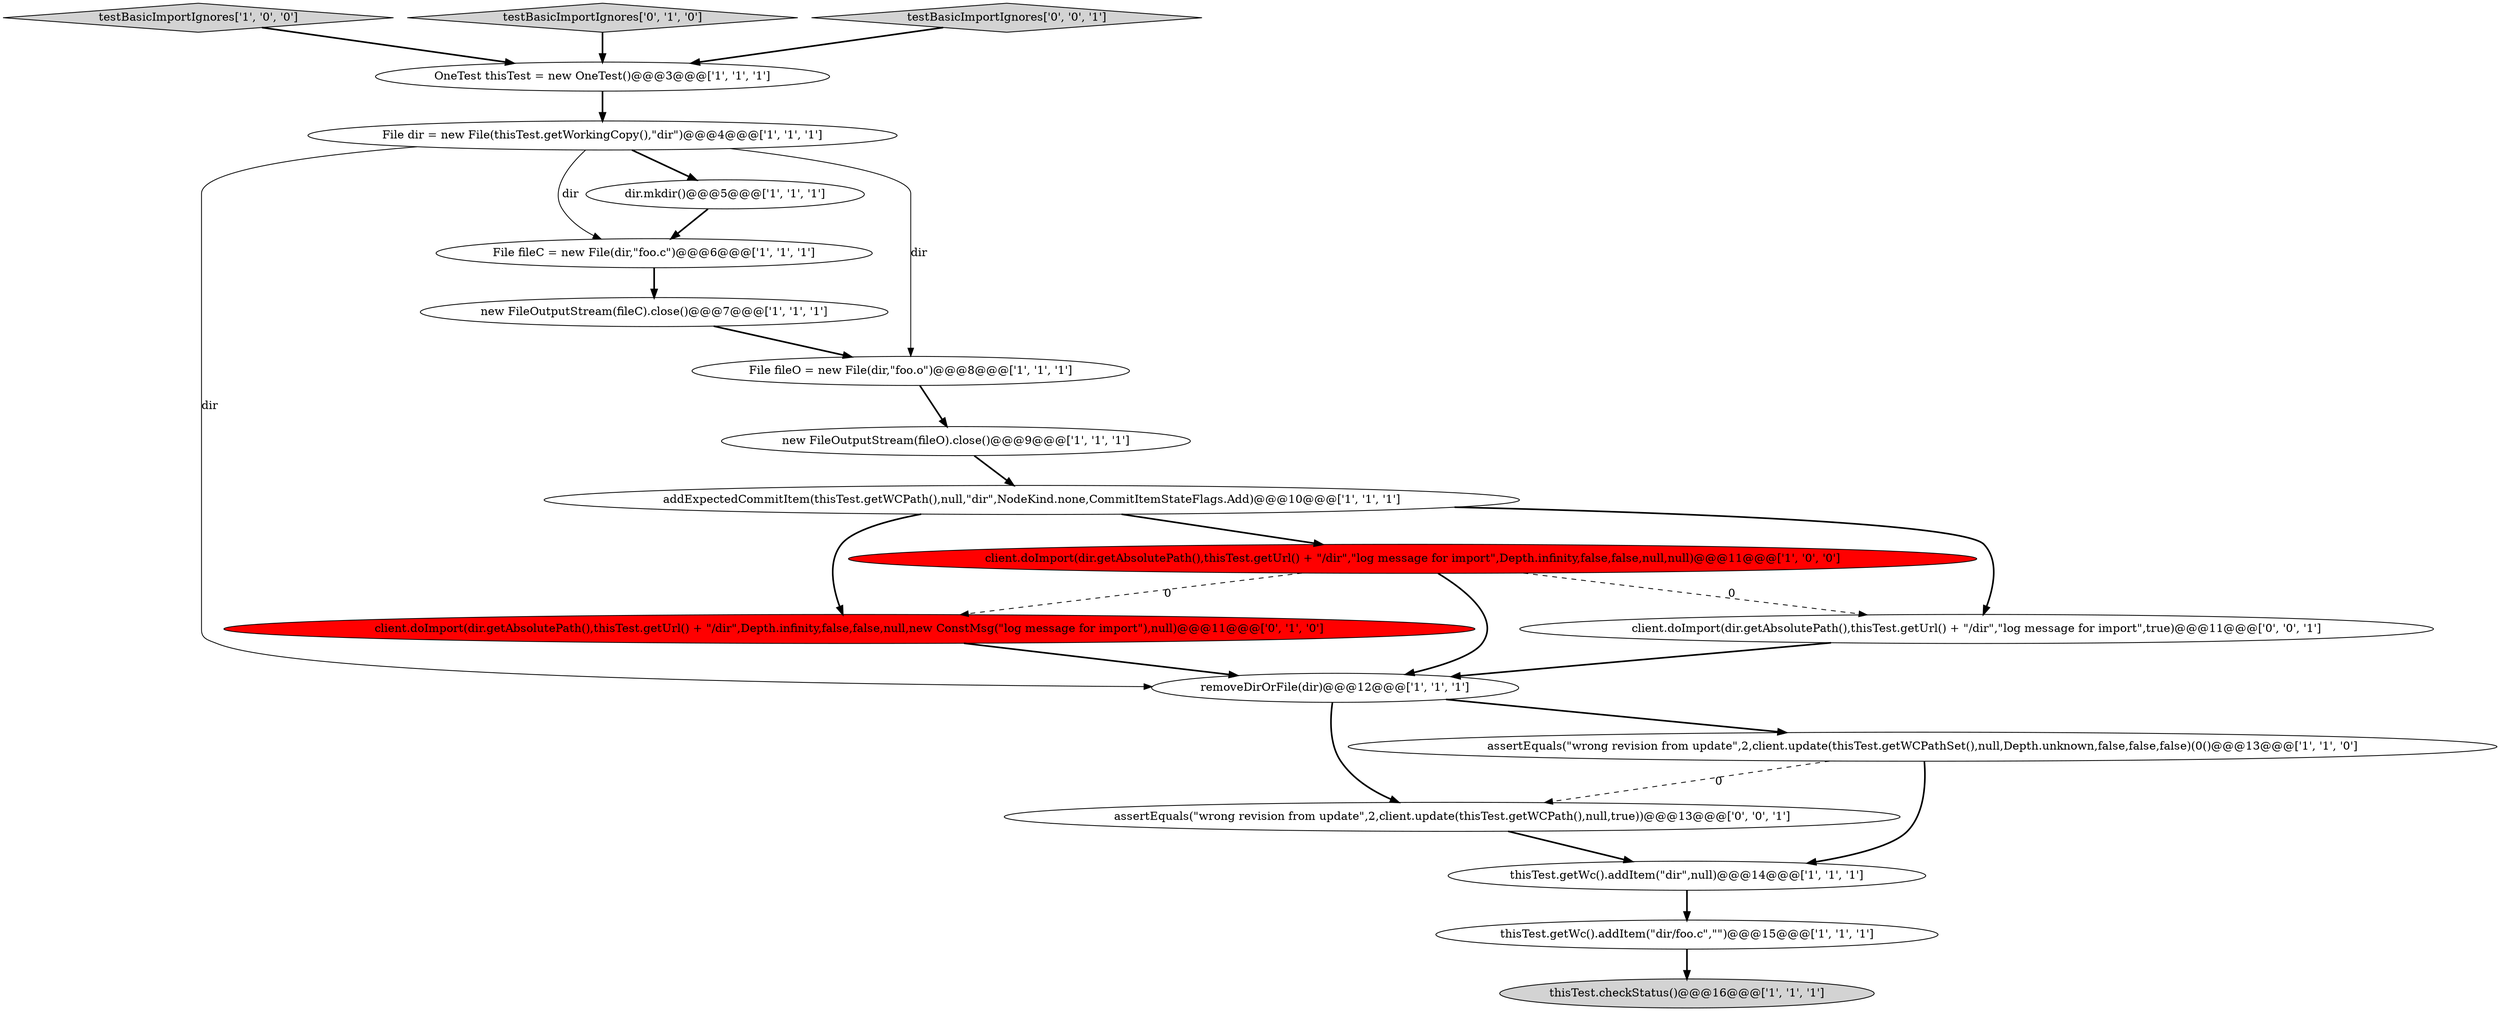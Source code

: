 digraph {
8 [style = filled, label = "testBasicImportIgnores['1', '0', '0']", fillcolor = lightgray, shape = diamond image = "AAA0AAABBB1BBB"];
11 [style = filled, label = "new FileOutputStream(fileC).close()@@@7@@@['1', '1', '1']", fillcolor = white, shape = ellipse image = "AAA0AAABBB1BBB"];
17 [style = filled, label = "assertEquals(\"wrong revision from update\",2,client.update(thisTest.getWCPath(),null,true))@@@13@@@['0', '0', '1']", fillcolor = white, shape = ellipse image = "AAA0AAABBB3BBB"];
5 [style = filled, label = "OneTest thisTest = new OneTest()@@@3@@@['1', '1', '1']", fillcolor = white, shape = ellipse image = "AAA0AAABBB1BBB"];
9 [style = filled, label = "thisTest.getWc().addItem(\"dir\",null)@@@14@@@['1', '1', '1']", fillcolor = white, shape = ellipse image = "AAA0AAABBB1BBB"];
0 [style = filled, label = "client.doImport(dir.getAbsolutePath(),thisTest.getUrl() + \"/dir\",\"log message for import\",Depth.infinity,false,false,null,null)@@@11@@@['1', '0', '0']", fillcolor = red, shape = ellipse image = "AAA1AAABBB1BBB"];
3 [style = filled, label = "new FileOutputStream(fileO).close()@@@9@@@['1', '1', '1']", fillcolor = white, shape = ellipse image = "AAA0AAABBB1BBB"];
4 [style = filled, label = "removeDirOrFile(dir)@@@12@@@['1', '1', '1']", fillcolor = white, shape = ellipse image = "AAA0AAABBB1BBB"];
13 [style = filled, label = "File fileO = new File(dir,\"foo.o\")@@@8@@@['1', '1', '1']", fillcolor = white, shape = ellipse image = "AAA0AAABBB1BBB"];
10 [style = filled, label = "thisTest.getWc().addItem(\"dir/foo.c\",\"\")@@@15@@@['1', '1', '1']", fillcolor = white, shape = ellipse image = "AAA0AAABBB1BBB"];
6 [style = filled, label = "addExpectedCommitItem(thisTest.getWCPath(),null,\"dir\",NodeKind.none,CommitItemStateFlags.Add)@@@10@@@['1', '1', '1']", fillcolor = white, shape = ellipse image = "AAA0AAABBB1BBB"];
15 [style = filled, label = "testBasicImportIgnores['0', '1', '0']", fillcolor = lightgray, shape = diamond image = "AAA0AAABBB2BBB"];
16 [style = filled, label = "client.doImport(dir.getAbsolutePath(),thisTest.getUrl() + \"/dir\",Depth.infinity,false,false,null,new ConstMsg(\"log message for import\"),null)@@@11@@@['0', '1', '0']", fillcolor = red, shape = ellipse image = "AAA1AAABBB2BBB"];
2 [style = filled, label = "File dir = new File(thisTest.getWorkingCopy(),\"dir\")@@@4@@@['1', '1', '1']", fillcolor = white, shape = ellipse image = "AAA0AAABBB1BBB"];
1 [style = filled, label = "thisTest.checkStatus()@@@16@@@['1', '1', '1']", fillcolor = lightgray, shape = ellipse image = "AAA0AAABBB1BBB"];
12 [style = filled, label = "dir.mkdir()@@@5@@@['1', '1', '1']", fillcolor = white, shape = ellipse image = "AAA0AAABBB1BBB"];
14 [style = filled, label = "assertEquals(\"wrong revision from update\",2,client.update(thisTest.getWCPathSet(),null,Depth.unknown,false,false,false)(0()@@@13@@@['1', '1', '0']", fillcolor = white, shape = ellipse image = "AAA0AAABBB1BBB"];
19 [style = filled, label = "client.doImport(dir.getAbsolutePath(),thisTest.getUrl() + \"/dir\",\"log message for import\",true)@@@11@@@['0', '0', '1']", fillcolor = white, shape = ellipse image = "AAA0AAABBB3BBB"];
7 [style = filled, label = "File fileC = new File(dir,\"foo.c\")@@@6@@@['1', '1', '1']", fillcolor = white, shape = ellipse image = "AAA0AAABBB1BBB"];
18 [style = filled, label = "testBasicImportIgnores['0', '0', '1']", fillcolor = lightgray, shape = diamond image = "AAA0AAABBB3BBB"];
4->14 [style = bold, label=""];
7->11 [style = bold, label=""];
4->17 [style = bold, label=""];
0->19 [style = dashed, label="0"];
17->9 [style = bold, label=""];
2->7 [style = solid, label="dir"];
0->16 [style = dashed, label="0"];
3->6 [style = bold, label=""];
6->0 [style = bold, label=""];
6->19 [style = bold, label=""];
9->10 [style = bold, label=""];
12->7 [style = bold, label=""];
15->5 [style = bold, label=""];
2->12 [style = bold, label=""];
5->2 [style = bold, label=""];
2->4 [style = solid, label="dir"];
13->3 [style = bold, label=""];
8->5 [style = bold, label=""];
0->4 [style = bold, label=""];
6->16 [style = bold, label=""];
18->5 [style = bold, label=""];
11->13 [style = bold, label=""];
14->17 [style = dashed, label="0"];
14->9 [style = bold, label=""];
19->4 [style = bold, label=""];
16->4 [style = bold, label=""];
2->13 [style = solid, label="dir"];
10->1 [style = bold, label=""];
}
